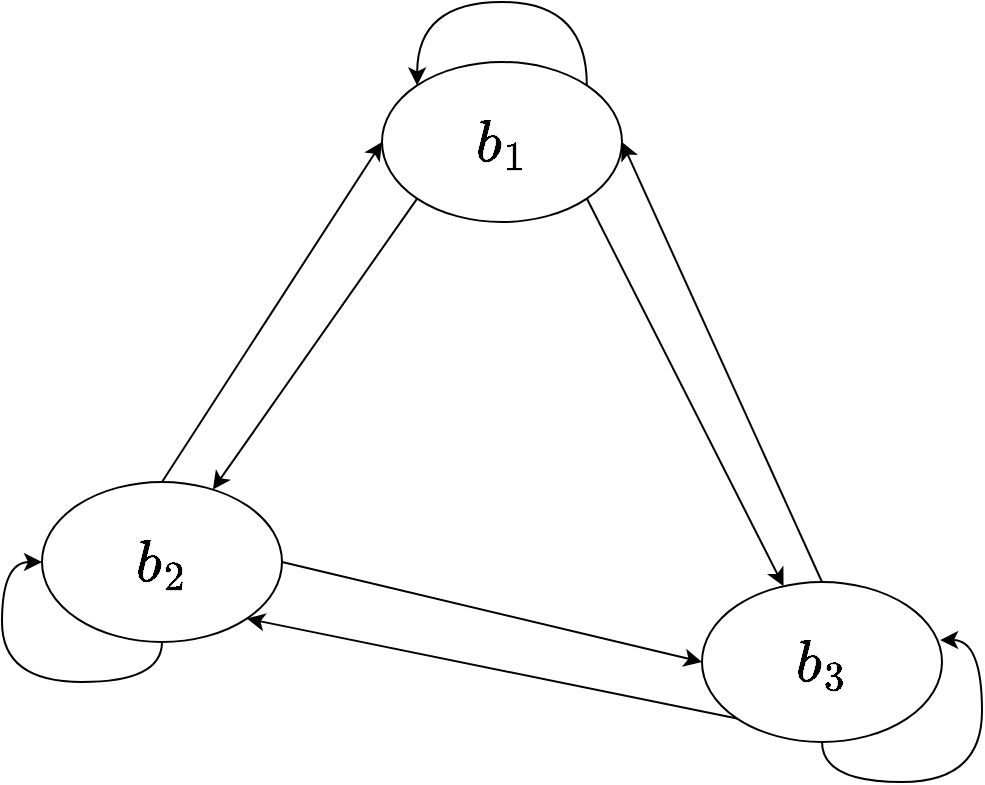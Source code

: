 <mxfile version="23.1.2" type="github">
  <diagram name="Page-1" id="EqUo6qouE3fi65UfHQtc">
    <mxGraphModel dx="1434" dy="858" grid="1" gridSize="10" guides="1" tooltips="1" connect="1" arrows="1" fold="1" page="1" pageScale="1" pageWidth="1100" pageHeight="850" math="1" shadow="0">
      <root>
        <mxCell id="0" />
        <mxCell id="1" parent="0" />
        <mxCell id="ISGzy-34V6N_wHo-aqIj-11" style="rounded=0;orthogonalLoop=1;jettySize=auto;html=1;exitX=0;exitY=1;exitDx=0;exitDy=0;" edge="1" parent="1" source="ISGzy-34V6N_wHo-aqIj-1" target="ISGzy-34V6N_wHo-aqIj-3">
          <mxGeometry relative="1" as="geometry" />
        </mxCell>
        <mxCell id="ISGzy-34V6N_wHo-aqIj-15" style="rounded=0;orthogonalLoop=1;jettySize=auto;html=1;exitX=1;exitY=1;exitDx=0;exitDy=0;" edge="1" parent="1" source="ISGzy-34V6N_wHo-aqIj-1" target="ISGzy-34V6N_wHo-aqIj-2">
          <mxGeometry relative="1" as="geometry" />
        </mxCell>
        <mxCell id="ISGzy-34V6N_wHo-aqIj-1" value="$$b_1$$" style="ellipse;whiteSpace=wrap;html=1;fontSize=25;fontStyle=1" vertex="1" parent="1">
          <mxGeometry x="410" y="140" width="120" height="80" as="geometry" />
        </mxCell>
        <mxCell id="ISGzy-34V6N_wHo-aqIj-14" style="rounded=0;orthogonalLoop=1;jettySize=auto;html=1;exitX=0;exitY=1;exitDx=0;exitDy=0;entryX=1;entryY=1;entryDx=0;entryDy=0;" edge="1" parent="1" source="ISGzy-34V6N_wHo-aqIj-2" target="ISGzy-34V6N_wHo-aqIj-3">
          <mxGeometry relative="1" as="geometry" />
        </mxCell>
        <mxCell id="ISGzy-34V6N_wHo-aqIj-16" style="rounded=0;orthogonalLoop=1;jettySize=auto;html=1;exitX=0.5;exitY=0;exitDx=0;exitDy=0;entryX=1;entryY=0.5;entryDx=0;entryDy=0;" edge="1" parent="1" source="ISGzy-34V6N_wHo-aqIj-2" target="ISGzy-34V6N_wHo-aqIj-1">
          <mxGeometry relative="1" as="geometry" />
        </mxCell>
        <mxCell id="ISGzy-34V6N_wHo-aqIj-2" value="$$b_3$$" style="ellipse;whiteSpace=wrap;html=1;fontSize=25;fontStyle=1" vertex="1" parent="1">
          <mxGeometry x="570" y="400" width="120" height="80" as="geometry" />
        </mxCell>
        <mxCell id="ISGzy-34V6N_wHo-aqIj-13" style="rounded=0;orthogonalLoop=1;jettySize=auto;html=1;exitX=1;exitY=0.5;exitDx=0;exitDy=0;entryX=0;entryY=0.5;entryDx=0;entryDy=0;" edge="1" parent="1" source="ISGzy-34V6N_wHo-aqIj-3" target="ISGzy-34V6N_wHo-aqIj-2">
          <mxGeometry relative="1" as="geometry" />
        </mxCell>
        <mxCell id="ISGzy-34V6N_wHo-aqIj-17" style="rounded=0;orthogonalLoop=1;jettySize=auto;html=1;exitX=0.5;exitY=0;exitDx=0;exitDy=0;entryX=0;entryY=0.5;entryDx=0;entryDy=0;" edge="1" parent="1" source="ISGzy-34V6N_wHo-aqIj-3" target="ISGzy-34V6N_wHo-aqIj-1">
          <mxGeometry relative="1" as="geometry" />
        </mxCell>
        <mxCell id="ISGzy-34V6N_wHo-aqIj-3" value="$$b_2$$" style="ellipse;whiteSpace=wrap;html=1;fontSize=25;fontStyle=1" vertex="1" parent="1">
          <mxGeometry x="240" y="350" width="120" height="80" as="geometry" />
        </mxCell>
        <mxCell id="ISGzy-34V6N_wHo-aqIj-19" style="edgeStyle=orthogonalEdgeStyle;rounded=0;orthogonalLoop=1;jettySize=auto;html=1;exitX=0.5;exitY=1;exitDx=0;exitDy=0;entryX=0;entryY=0.5;entryDx=0;entryDy=0;curved=1;" edge="1" parent="1" source="ISGzy-34V6N_wHo-aqIj-3" target="ISGzy-34V6N_wHo-aqIj-3">
          <mxGeometry relative="1" as="geometry">
            <Array as="points">
              <mxPoint x="300" y="450" />
              <mxPoint x="220" y="450" />
              <mxPoint x="220" y="390" />
            </Array>
          </mxGeometry>
        </mxCell>
        <mxCell id="ISGzy-34V6N_wHo-aqIj-20" style="edgeStyle=orthogonalEdgeStyle;rounded=0;orthogonalLoop=1;jettySize=auto;html=1;exitX=0.5;exitY=1;exitDx=0;exitDy=0;entryX=0.992;entryY=0.363;entryDx=0;entryDy=0;entryPerimeter=0;curved=1;" edge="1" parent="1" source="ISGzy-34V6N_wHo-aqIj-2" target="ISGzy-34V6N_wHo-aqIj-2">
          <mxGeometry relative="1" as="geometry" />
        </mxCell>
        <mxCell id="ISGzy-34V6N_wHo-aqIj-21" style="edgeStyle=orthogonalEdgeStyle;rounded=0;orthogonalLoop=1;jettySize=auto;html=1;exitX=1;exitY=0;exitDx=0;exitDy=0;entryX=0;entryY=0;entryDx=0;entryDy=0;curved=1;" edge="1" parent="1" source="ISGzy-34V6N_wHo-aqIj-1" target="ISGzy-34V6N_wHo-aqIj-1">
          <mxGeometry relative="1" as="geometry">
            <Array as="points">
              <mxPoint x="512" y="110" />
              <mxPoint x="428" y="110" />
            </Array>
          </mxGeometry>
        </mxCell>
      </root>
    </mxGraphModel>
  </diagram>
</mxfile>
